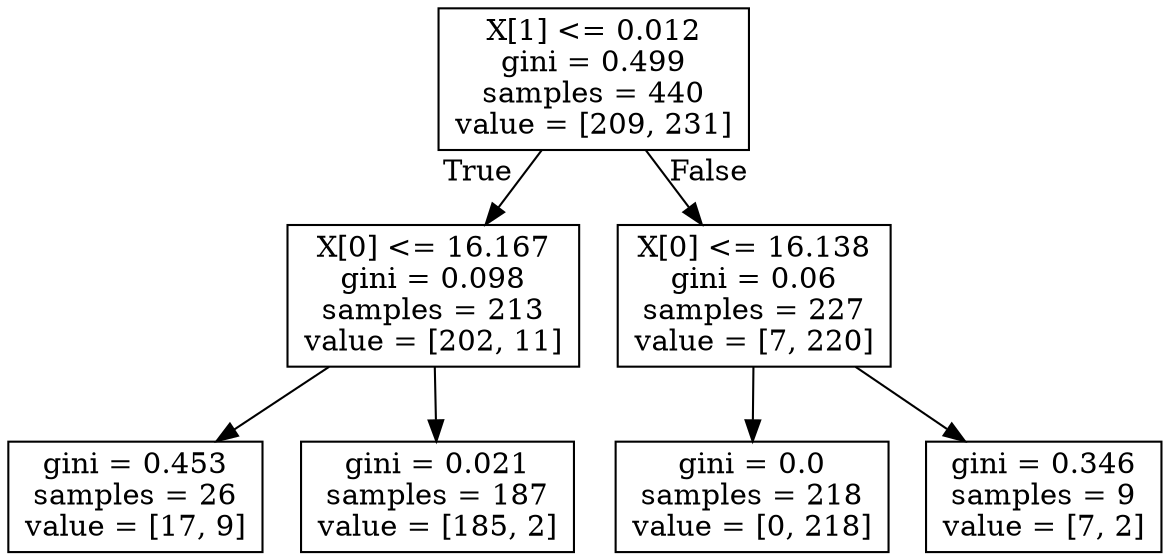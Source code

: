 digraph Tree {
node [shape=box] ;
0 [label="X[1] <= 0.012\ngini = 0.499\nsamples = 440\nvalue = [209, 231]"] ;
1 [label="X[0] <= 16.167\ngini = 0.098\nsamples = 213\nvalue = [202, 11]"] ;
0 -> 1 [labeldistance=2.5, labelangle=45, headlabel="True"] ;
2 [label="gini = 0.453\nsamples = 26\nvalue = [17, 9]"] ;
1 -> 2 ;
3 [label="gini = 0.021\nsamples = 187\nvalue = [185, 2]"] ;
1 -> 3 ;
4 [label="X[0] <= 16.138\ngini = 0.06\nsamples = 227\nvalue = [7, 220]"] ;
0 -> 4 [labeldistance=2.5, labelangle=-45, headlabel="False"] ;
5 [label="gini = 0.0\nsamples = 218\nvalue = [0, 218]"] ;
4 -> 5 ;
6 [label="gini = 0.346\nsamples = 9\nvalue = [7, 2]"] ;
4 -> 6 ;
}